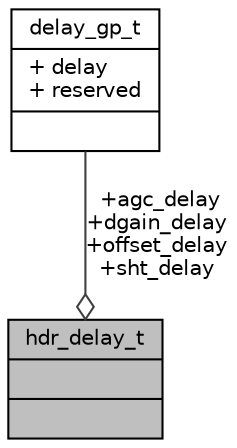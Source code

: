 digraph "hdr_delay_t"
{
 // INTERACTIVE_SVG=YES
 // LATEX_PDF_SIZE
  bgcolor="transparent";
  edge [fontname="Helvetica",fontsize="10",labelfontname="Helvetica",labelfontsize="10"];
  node [fontname="Helvetica",fontsize="10",shape=record];
  Node1 [label="{hdr_delay_t\n||}",height=0.2,width=0.4,color="black", fillcolor="grey75", style="filled", fontcolor="black",tooltip=" "];
  Node2 -> Node1 [color="grey25",fontsize="10",style="solid",label=" +agc_delay\n+dgain_delay\n+offset_delay\n+sht_delay" ,arrowhead="odiamond",fontname="Helvetica"];
  Node2 [label="{delay_gp_t\n|+ delay\l+ reserved\l|}",height=0.2,width=0.4,color="black",URL="$da/da7/structdelay__gp__t.html",tooltip=" "];
}
